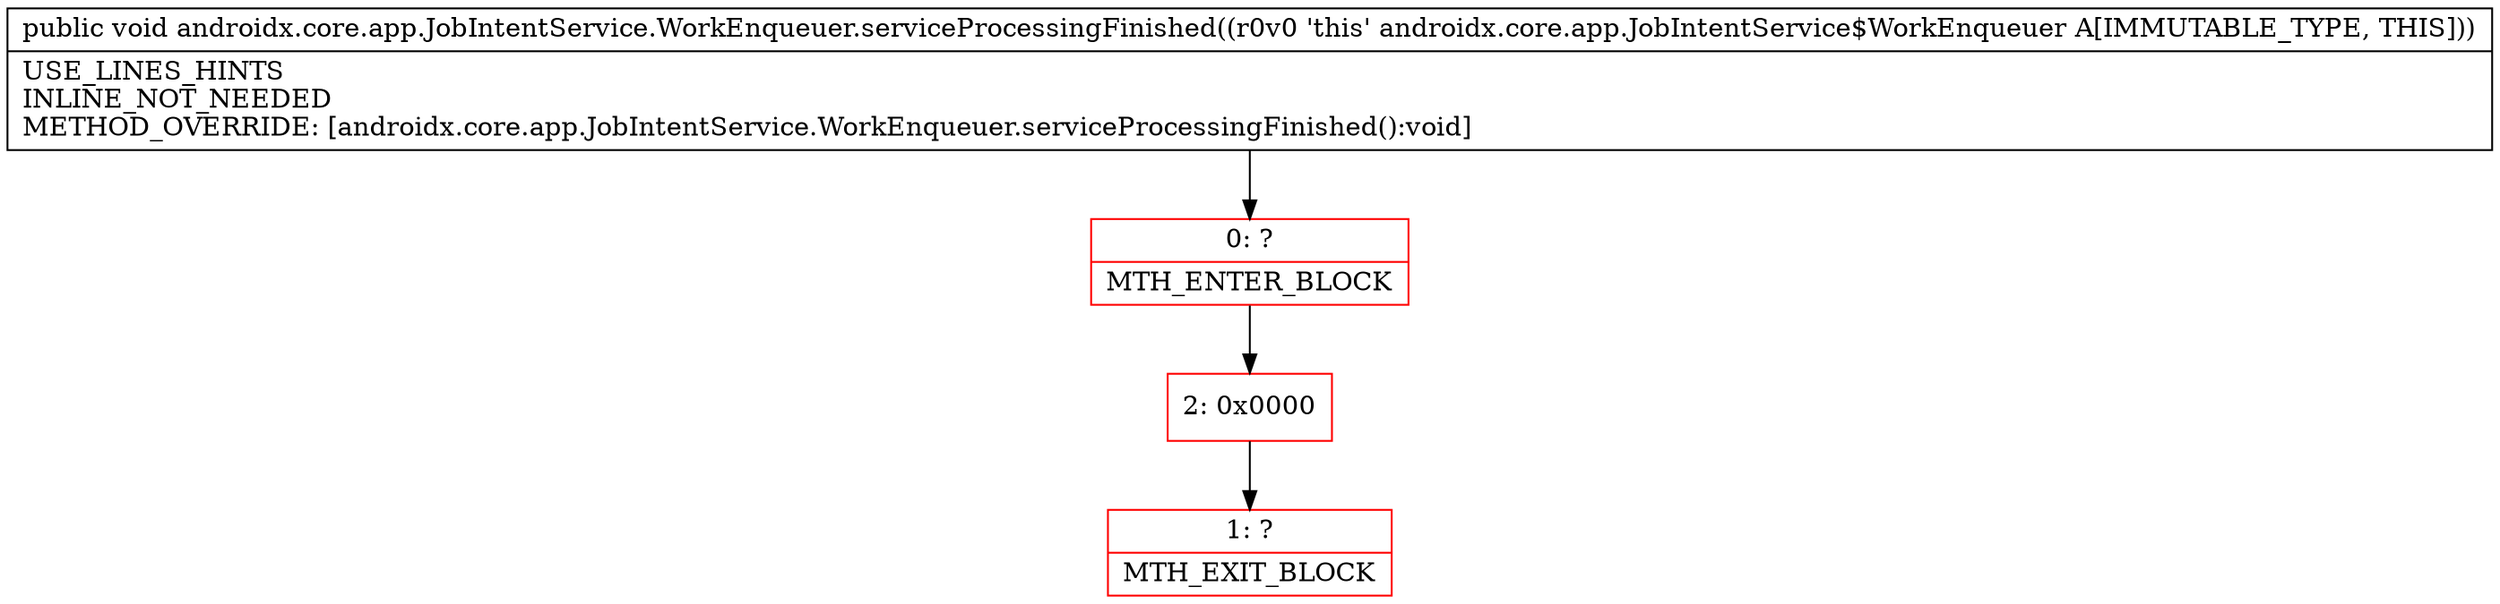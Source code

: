 digraph "CFG forandroidx.core.app.JobIntentService.WorkEnqueuer.serviceProcessingFinished()V" {
subgraph cluster_Region_1234541481 {
label = "R(0)";
node [shape=record,color=blue];
}
Node_0 [shape=record,color=red,label="{0\:\ ?|MTH_ENTER_BLOCK\l}"];
Node_2 [shape=record,color=red,label="{2\:\ 0x0000}"];
Node_1 [shape=record,color=red,label="{1\:\ ?|MTH_EXIT_BLOCK\l}"];
MethodNode[shape=record,label="{public void androidx.core.app.JobIntentService.WorkEnqueuer.serviceProcessingFinished((r0v0 'this' androidx.core.app.JobIntentService$WorkEnqueuer A[IMMUTABLE_TYPE, THIS]))  | USE_LINES_HINTS\lINLINE_NOT_NEEDED\lMETHOD_OVERRIDE: [androidx.core.app.JobIntentService.WorkEnqueuer.serviceProcessingFinished():void]\l}"];
MethodNode -> Node_0;Node_0 -> Node_2;
Node_2 -> Node_1;
}

